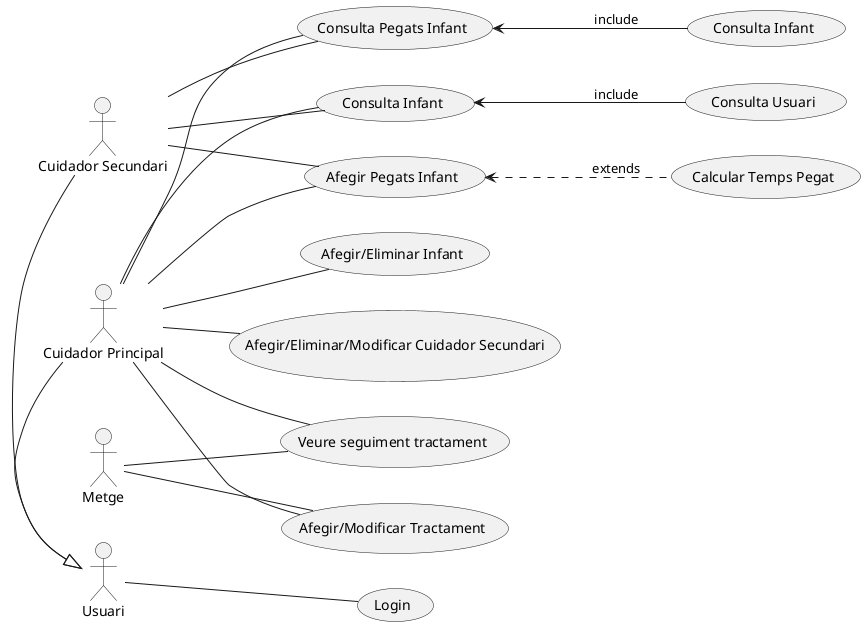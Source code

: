 @startuml
left to right direction

actor "Usuari" as generic_user
actor "Cuidador Principal" as tutor_user
actor "Cuidador Secundari" as cuidador_user
actor "Metge" as user_metge
tutor_user -|> generic_user
cuidador_user -|> generic_user

usecase "Login" as UC1
usecase "Consulta Infant" as UC2
usecase "Afegir/Eliminar Infant" as UC3
usecase "Afegir Pegats Infant" as UC4
usecase "Consulta Pegats Infant" as UC5
usecase "Afegir/Eliminar/Modificar Cuidador Secundari" as UC9
usecase "Afegir/Modificar Tractament" as UC10
usecase "Veure seguiment tractament" as UC11
(Consulta Usuari) as UC6
(Calcular Temps Pegat) as UC7
(Consulta Infant) as UC8

generic_user -- UC1
tutor_user -- UC2
tutor_user -- UC3
tutor_user -- UC4
tutor_user -- UC5
tutor_user -- UC9
tutor_user -- UC10
tutor_user -- UC11
cuidador_user -- UC2
cuidador_user -- UC4
cuidador_user -- UC5
user_metge -- UC10
user_metge -- UC11

UC2 <-- UC6 : include
UC4 <.. UC7 : extends
UC5 <-- UC8 : include
@enduml
       